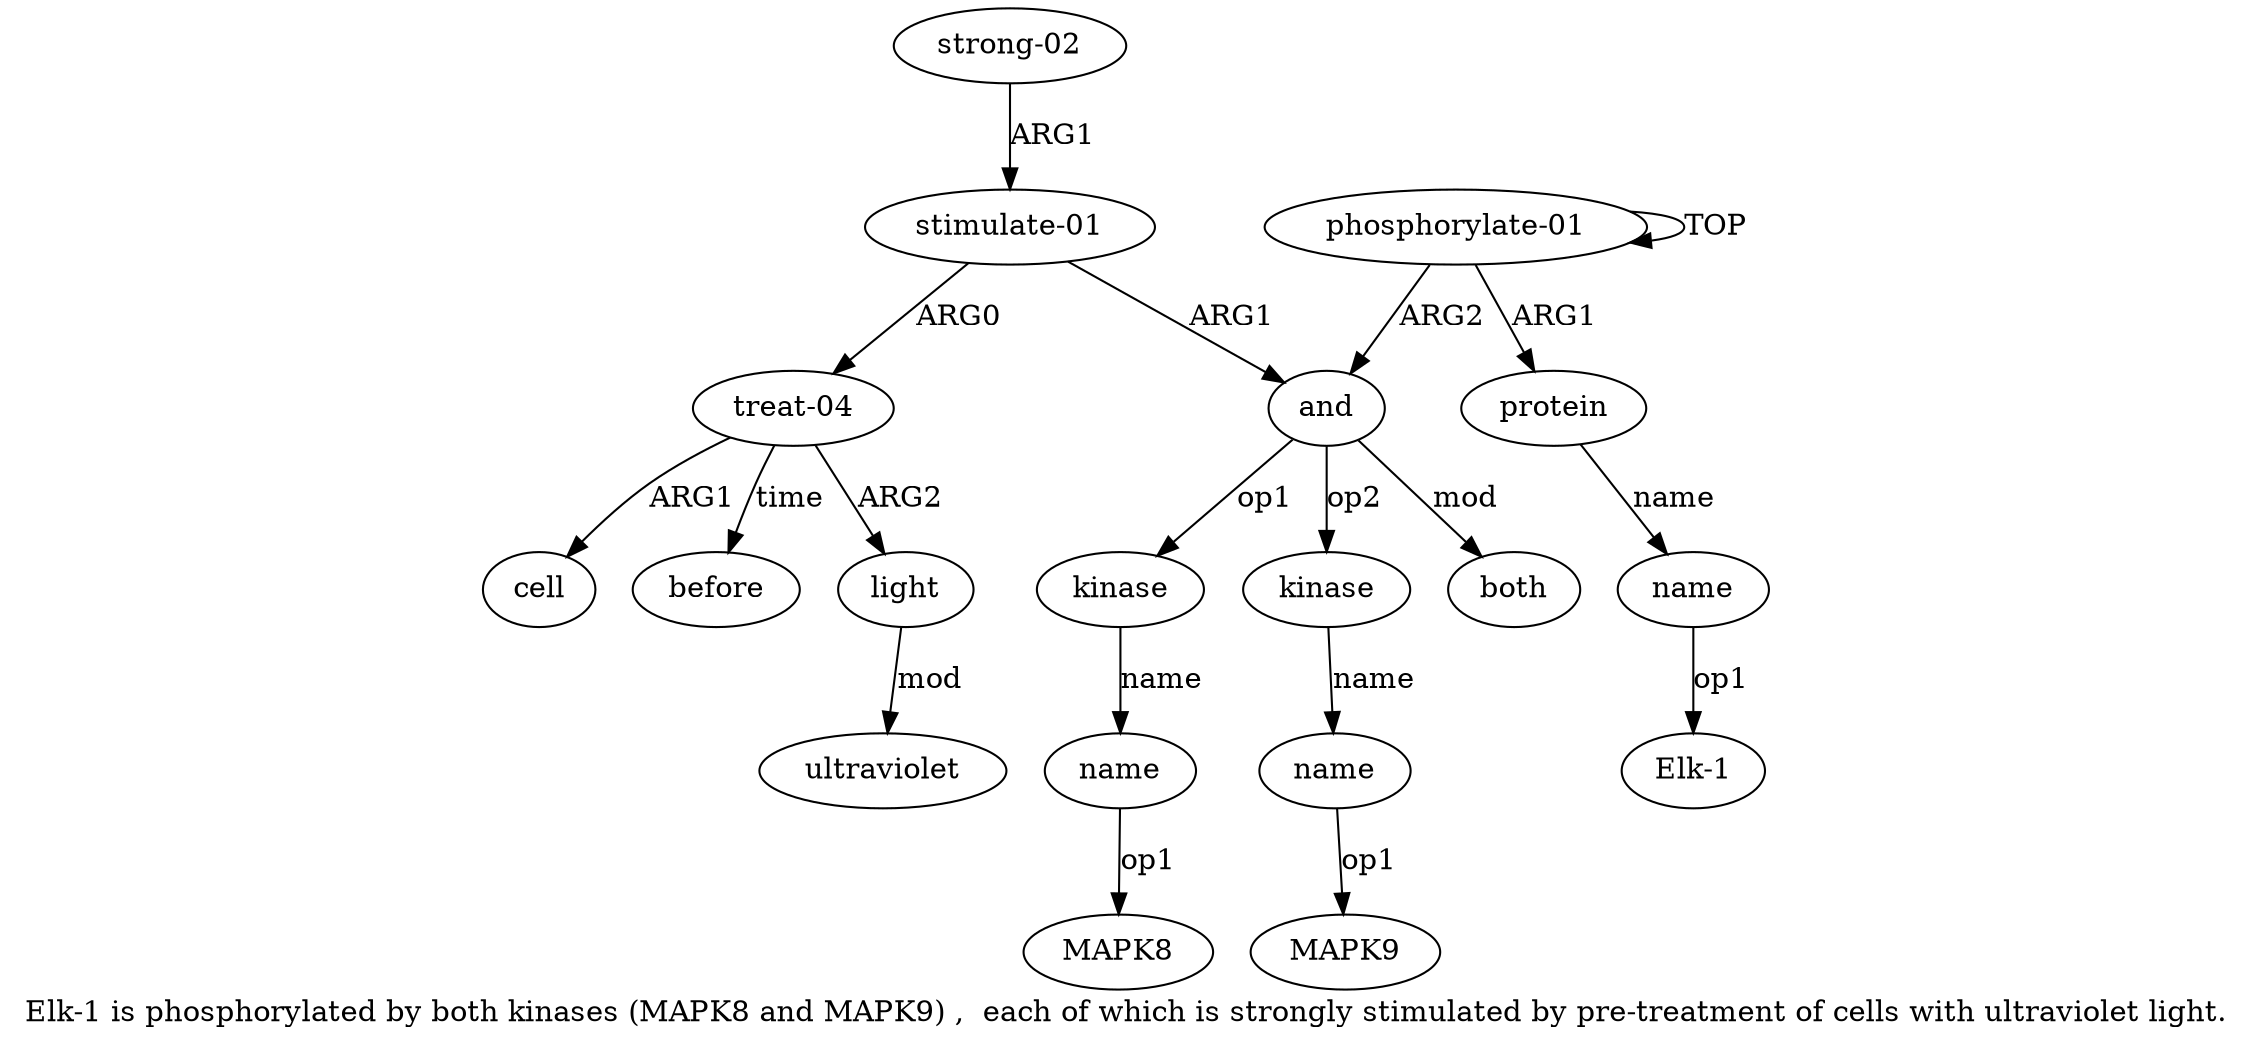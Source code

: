 digraph  {
	graph [label="Elk-1 is phosphorylated by both kinases (MAPK8 and MAPK9) ,  each of which is strongly stimulated by pre-treatment of cells with \
ultraviolet light."];
	node [label="\N"];
	a15	 [color=black,
		gold_ind=15,
		gold_label=both,
		label=both,
		test_ind=15,
		test_label=both];
	a14	 [color=black,
		gold_ind=14,
		gold_label="strong-02",
		label="strong-02",
		test_ind=14,
		test_label="strong-02"];
	a8	 [color=black,
		gold_ind=8,
		gold_label="stimulate-01",
		label="stimulate-01",
		test_ind=8,
		test_label="stimulate-01"];
	a14 -> a8 [key=0,
	color=black,
	gold_label=ARG1,
	label=ARG1,
	test_label=ARG1];
a11 [color=black,
	gold_ind=11,
	gold_label=light,
	label=light,
	test_ind=11,
	test_label=light];
a12 [color=black,
	gold_ind=12,
	gold_label=ultraviolet,
	label=ultraviolet,
	test_ind=12,
	test_label=ultraviolet];
a11 -> a12 [key=0,
color=black,
gold_label=mod,
label=mod,
test_label=mod];
a10 [color=black,
gold_ind=10,
gold_label=cell,
label=cell,
test_ind=10,
test_label=cell];
a13 [color=black,
gold_ind=13,
gold_label=before,
label=before,
test_ind=13,
test_label=before];
"a7 MAPK9" [color=black,
gold_ind=-1,
gold_label=MAPK9,
label=MAPK9,
test_ind=-1,
test_label=MAPK9];
"a5 MAPK8" [color=black,
gold_ind=-1,
gold_label=MAPK8,
label=MAPK8,
test_ind=-1,
test_label=MAPK8];
a1 [color=black,
gold_ind=1,
gold_label=protein,
label=protein,
test_ind=1,
test_label=protein];
a2 [color=black,
gold_ind=2,
gold_label=name,
label=name,
test_ind=2,
test_label=name];
a1 -> a2 [key=0,
color=black,
gold_label=name,
label=name,
test_label=name];
a0 [color=black,
gold_ind=0,
gold_label="phosphorylate-01",
label="phosphorylate-01",
test_ind=0,
test_label="phosphorylate-01"];
a0 -> a1 [key=0,
color=black,
gold_label=ARG1,
label=ARG1,
test_label=ARG1];
a0 -> a0 [key=0,
color=black,
gold_label=TOP,
label=TOP,
test_label=TOP];
a3 [color=black,
gold_ind=3,
gold_label=and,
label=and,
test_ind=3,
test_label=and];
a0 -> a3 [key=0,
color=black,
gold_label=ARG2,
label=ARG2,
test_label=ARG2];
a3 -> a15 [key=0,
color=black,
gold_label=mod,
label=mod,
test_label=mod];
a4 [color=black,
gold_ind=4,
gold_label=kinase,
label=kinase,
test_ind=4,
test_label=kinase];
a3 -> a4 [key=0,
color=black,
gold_label=op1,
label=op1,
test_label=op1];
a6 [color=black,
gold_ind=6,
gold_label=kinase,
label=kinase,
test_ind=6,
test_label=kinase];
a3 -> a6 [key=0,
color=black,
gold_label=op2,
label=op2,
test_label=op2];
"a2 Elk-1" [color=black,
gold_ind=-1,
gold_label="Elk-1",
label="Elk-1",
test_ind=-1,
test_label="Elk-1"];
a2 -> "a2 Elk-1" [key=0,
color=black,
gold_label=op1,
label=op1,
test_label=op1];
a5 [color=black,
gold_ind=5,
gold_label=name,
label=name,
test_ind=5,
test_label=name];
a5 -> "a5 MAPK8" [key=0,
color=black,
gold_label=op1,
label=op1,
test_label=op1];
a4 -> a5 [key=0,
color=black,
gold_label=name,
label=name,
test_label=name];
a7 [color=black,
gold_ind=7,
gold_label=name,
label=name,
test_ind=7,
test_label=name];
a7 -> "a7 MAPK9" [key=0,
color=black,
gold_label=op1,
label=op1,
test_label=op1];
a6 -> a7 [key=0,
color=black,
gold_label=name,
label=name,
test_label=name];
a9 [color=black,
gold_ind=9,
gold_label="treat-04",
label="treat-04",
test_ind=9,
test_label="treat-04"];
a9 -> a11 [key=0,
color=black,
gold_label=ARG2,
label=ARG2,
test_label=ARG2];
a9 -> a10 [key=0,
color=black,
gold_label=ARG1,
label=ARG1,
test_label=ARG1];
a9 -> a13 [key=0,
color=black,
gold_label=time,
label=time,
test_label=time];
a8 -> a3 [key=0,
color=black,
gold_label=ARG1,
label=ARG1,
test_label=ARG1];
a8 -> a9 [key=0,
color=black,
gold_label=ARG0,
label=ARG0,
test_label=ARG0];
}
